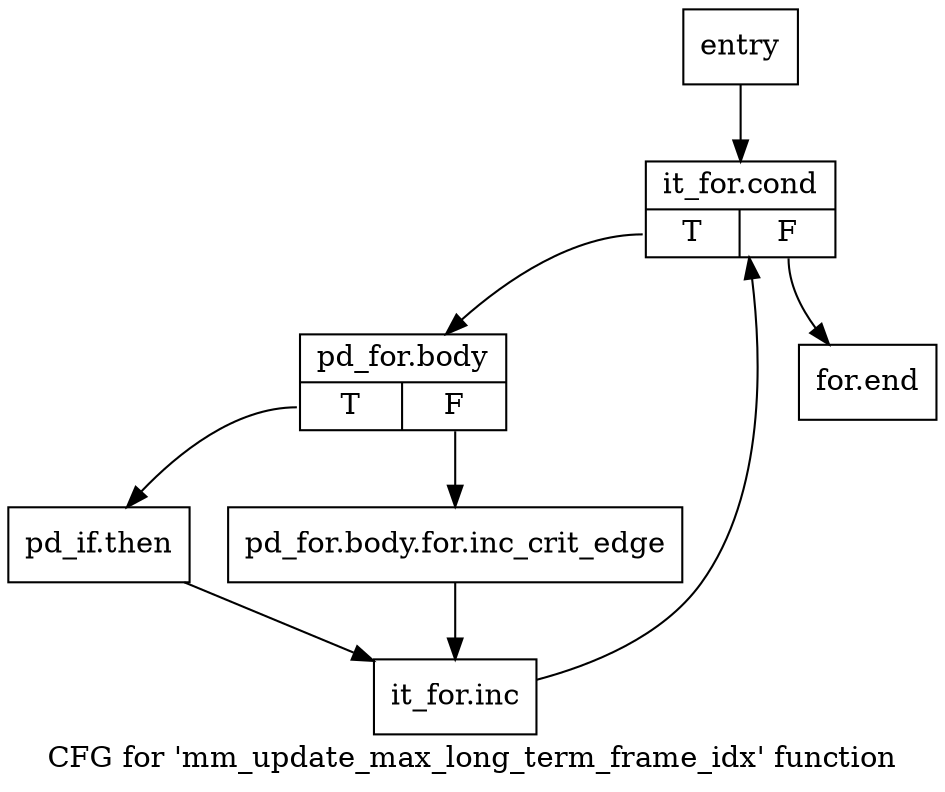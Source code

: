 digraph "CFG for 'mm_update_max_long_term_frame_idx' function" {
	label="CFG for 'mm_update_max_long_term_frame_idx' function";

	Node0x1beba30 [shape=record,label="{entry}"];
	Node0x1beba30 -> Node0x1beba80;
	Node0x1beba80 [shape=record,label="{it_for.cond|{<s0>T|<s1>F}}"];
	Node0x1beba80:s0 -> Node0x1bebad0;
	Node0x1beba80:s1 -> Node0x1bebc10;
	Node0x1bebad0 [shape=record,label="{pd_for.body|{<s0>T|<s1>F}}"];
	Node0x1bebad0:s0 -> Node0x1bebb70;
	Node0x1bebad0:s1 -> Node0x1bebb20;
	Node0x1bebb20 [shape=record,label="{pd_for.body.for.inc_crit_edge}"];
	Node0x1bebb20 -> Node0x1bebbc0;
	Node0x1bebb70 [shape=record,label="{pd_if.then}"];
	Node0x1bebb70 -> Node0x1bebbc0;
	Node0x1bebbc0 [shape=record,label="{it_for.inc}"];
	Node0x1bebbc0 -> Node0x1beba80;
	Node0x1bebc10 [shape=record,label="{for.end}"];
}
